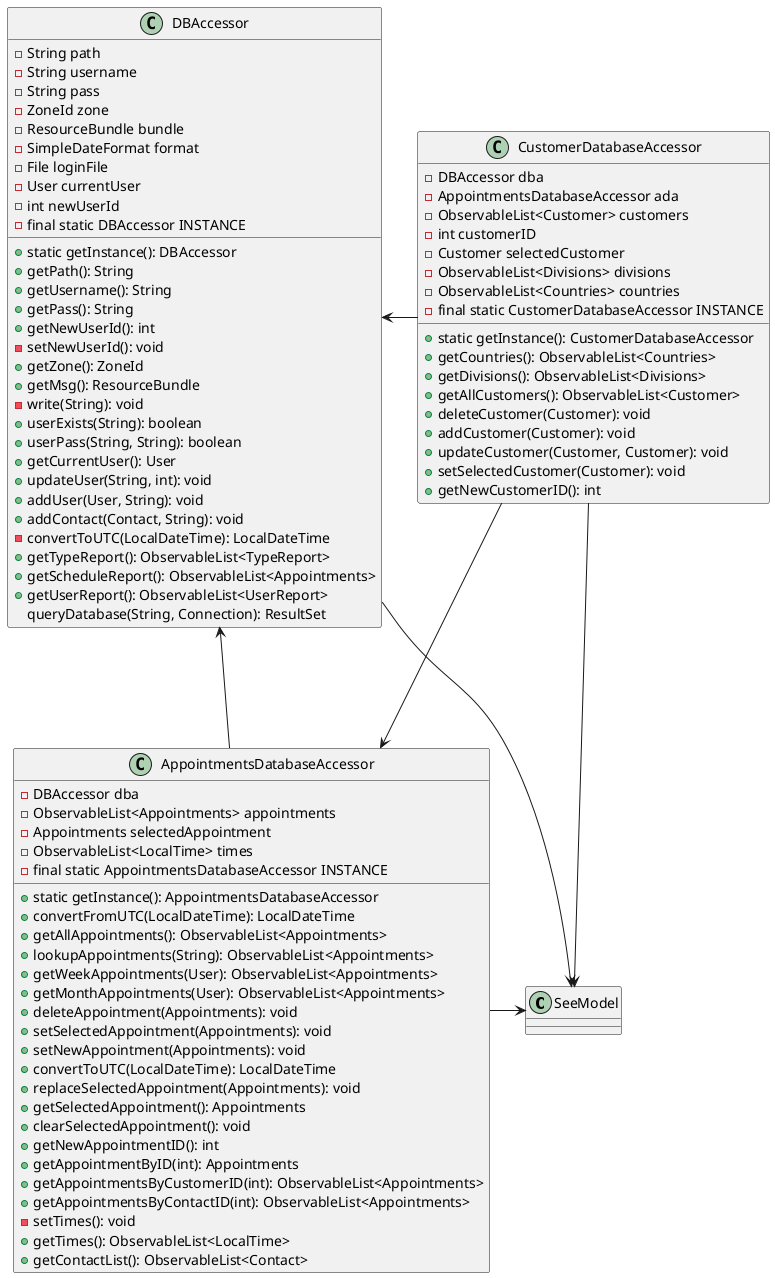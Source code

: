 @startuml
'https://plantuml.com/class-diagram

class SeeModel

class DBAccessor {
- String path
- String username
- String pass
- ZoneId zone
- ResourceBundle bundle
- SimpleDateFormat format
- File loginFile
- User currentUser
- int newUserId
- final static DBAccessor INSTANCE
+ static getInstance(): DBAccessor
+ getPath(): String
+ getUsername(): String
+ getPass(): String
+ getNewUserId(): int
- setNewUserId(): void
+ getZone(): ZoneId
+ getMsg(): ResourceBundle
- write(String): void
+ userExists(String): boolean
+ userPass(String, String): boolean
+ getCurrentUser(): User
+ updateUser(String, int): void
+ addUser(User, String): void
+ addContact(Contact, String): void
- convertToUTC(LocalDateTime): LocalDateTime
+ getTypeReport(): ObservableList<TypeReport>
+ getScheduleReport(): ObservableList<Appointments>
+ getUserReport(): ObservableList<UserReport>
queryDatabase(String, Connection): ResultSet
}

class AppointmentsDatabaseAccessor {
- DBAccessor dba
- ObservableList<Appointments> appointments
- Appointments selectedAppointment
- ObservableList<LocalTime> times
- final static AppointmentsDatabaseAccessor INSTANCE
+ static getInstance(): AppointmentsDatabaseAccessor
+ convertFromUTC(LocalDateTime): LocalDateTime
+ getAllAppointments(): ObservableList<Appointments>
+ lookupAppointments(String): ObservableList<Appointments>
+ getWeekAppointments(User): ObservableList<Appointments>
+ getMonthAppointments(User): ObservableList<Appointments>
+ deleteAppointment(Appointments): void
+ setSelectedAppointment(Appointments): void
+ setNewAppointment(Appointments): void
+ convertToUTC(LocalDateTime): LocalDateTime
+ replaceSelectedAppointment(Appointments): void
+ getSelectedAppointment(): Appointments
+ clearSelectedAppointment(): void
+ getNewAppointmentID(): int
+ getAppointmentByID(int): Appointments
+ getAppointmentsByCustomerID(int): ObservableList<Appointments>
+ getAppointmentsByContactID(int): ObservableList<Appointments>
- setTimes(): void
+ getTimes(): ObservableList<LocalTime>
+ getContactList(): ObservableList<Contact>

}

class CustomerDatabaseAccessor {
- DBAccessor dba
- AppointmentsDatabaseAccessor ada
- ObservableList<Customer> customers
- int customerID
- Customer selectedCustomer
- ObservableList<Divisions> divisions
- ObservableList<Countries> countries
- final static CustomerDatabaseAccessor INSTANCE
+ static getInstance(): CustomerDatabaseAccessor
+ getCountries(): ObservableList<Countries>
+ getDivisions(): ObservableList<Divisions>
+ getAllCustomers(): ObservableList<Customer>
+ deleteCustomer(Customer): void
+ addCustomer(Customer): void
+ updateCustomer(Customer, Customer): void
+ setSelectedCustomer(Customer): void
+ getNewCustomerID(): int
}

DBAccessor --R-> SeeModel
AppointmentsDatabaseAccessor --R-> SeeModel
AppointmentsDatabaseAccessor -L-> DBAccessor
CustomerDatabaseAccessor --R-> SeeModel
CustomerDatabaseAccessor ---> AppointmentsDatabaseAccessor
CustomerDatabaseAccessor --L-> DBAccessor

@enduml